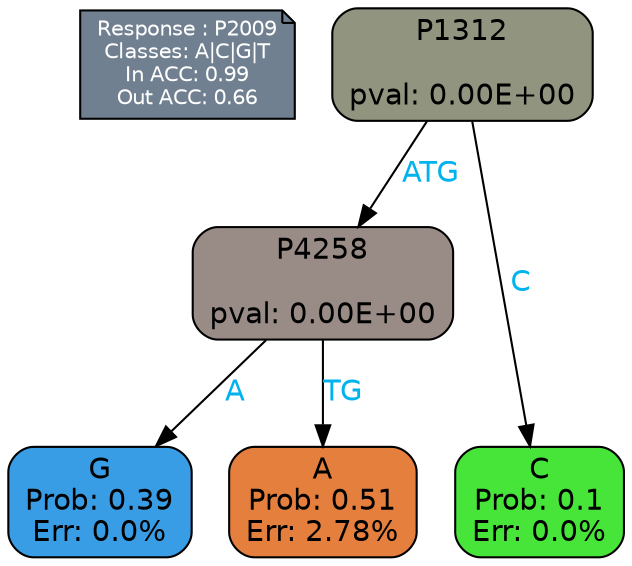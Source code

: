 digraph Tree {
node [shape=box, style="filled, rounded", color="black", fontname=helvetica] ;
graph [ranksep=equally, splines=polylines, bgcolor=transparent, dpi=600] ;
edge [fontname=helvetica] ;
LEGEND [label="Response : P2009
Classes: A|C|G|T
In ACC: 0.99
Out ACC: 0.66
",shape=note,align=left,style=filled,fillcolor="slategray",fontcolor="white",fontsize=10];1 [label="P1312

pval: 0.00E+00", fillcolor="#91947f"] ;
2 [label="P4258

pval: 0.00E+00", fillcolor="#998c86"] ;
3 [label="G
Prob: 0.39
Err: 0.0%", fillcolor="#399de5"] ;
4 [label="A
Prob: 0.51
Err: 2.78%", fillcolor="#e47f3d"] ;
5 [label="C
Prob: 0.1
Err: 0.0%", fillcolor="#47e539"] ;
1 -> 2 [label="ATG",fontcolor=deepskyblue2] ;
1 -> 5 [label="C",fontcolor=deepskyblue2] ;
2 -> 3 [label="A",fontcolor=deepskyblue2] ;
2 -> 4 [label="TG",fontcolor=deepskyblue2] ;
{rank = same; 3;4;5;}{rank = same; LEGEND;1;}}